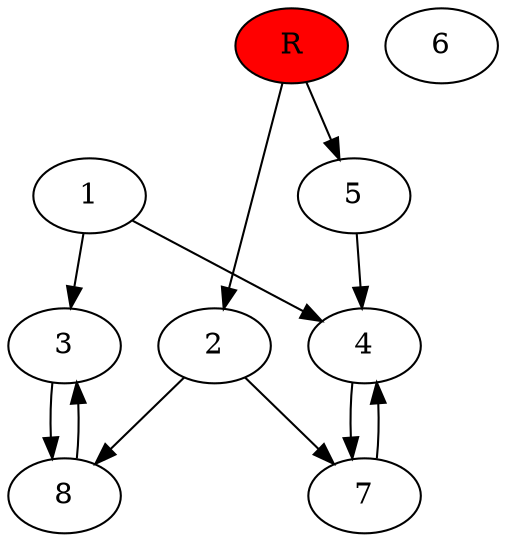 digraph prb29952 {
	1
	2
	3
	4
	5
	6
	7
	8
	R [fillcolor="#ff0000" style=filled]
	1 -> 3
	1 -> 4
	2 -> 7
	2 -> 8
	3 -> 8
	4 -> 7
	5 -> 4
	7 -> 4
	8 -> 3
	R -> 2
	R -> 5
}
